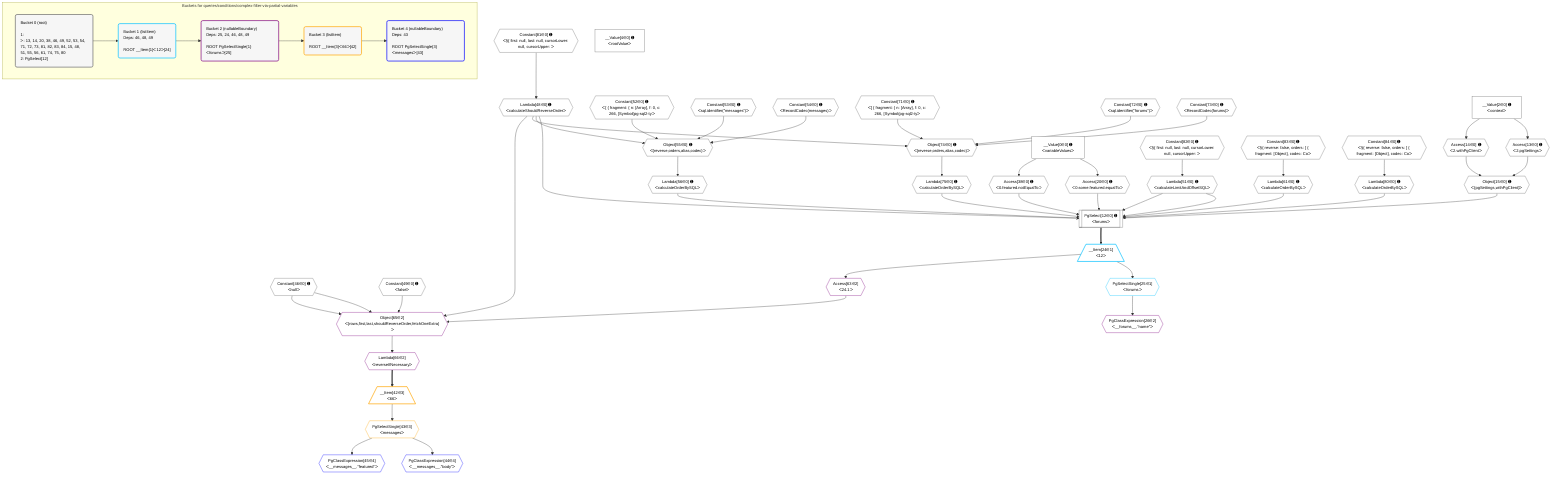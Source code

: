 %%{init: {'themeVariables': { 'fontSize': '12px'}}}%%
graph TD
    classDef path fill:#eee,stroke:#000,color:#000
    classDef plan fill:#fff,stroke-width:1px,color:#000
    classDef itemplan fill:#fff,stroke-width:2px,color:#000
    classDef unbatchedplan fill:#dff,stroke-width:1px,color:#000
    classDef sideeffectplan fill:#fcc,stroke-width:2px,color:#000
    classDef bucket fill:#f6f6f6,color:#000,stroke-width:2px,text-align:left


    %% plan dependencies
    PgSelect12[["PgSelect[12∈0] ➊<br />ᐸforumsᐳ"]]:::plan
    Object15{{"Object[15∈0] ➊<br />ᐸ{pgSettings,withPgClient}ᐳ"}}:::plan
    Access20{{"Access[20∈0] ➊<br />ᐸ0.some.featured.equalToᐳ"}}:::plan
    Access38{{"Access[38∈0] ➊<br />ᐸ0.featured.notEqualToᐳ"}}:::plan
    Lambda51{{"Lambda[51∈0] ➊<br />ᐸcalculateLimitAndOffsetSQLᐳ"}}:::plan
    Lambda56{{"Lambda[56∈0] ➊<br />ᐸcalculateOrderBySQLᐳ"}}:::plan
    Lambda61{{"Lambda[61∈0] ➊<br />ᐸcalculateOrderBySQLᐳ"}}:::plan
    Lambda48{{"Lambda[48∈0] ➊<br />ᐸcalculateShouldReverseOrderᐳ"}}:::plan
    Lambda75{{"Lambda[75∈0] ➊<br />ᐸcalculateOrderBySQLᐳ"}}:::plan
    Lambda80{{"Lambda[80∈0] ➊<br />ᐸcalculateOrderBySQLᐳ"}}:::plan
    Object15 & Access20 & Access38 & Lambda51 & Lambda56 & Lambda61 & Lambda48 & Lambda51 & Lambda75 & Lambda80 --> PgSelect12
    Object55{{"Object[55∈0] ➊<br />ᐸ{reverse,orders,alias,codec}ᐳ"}}:::plan
    Constant52{{"Constant[52∈0] ➊<br />ᐸ[ { fragment: { n: [Array], f: 0, c: 266, [Symbol(pg-sql2-tyᐳ"}}:::plan
    Constant53{{"Constant[53∈0] ➊<br />ᐸsql.identifier(”messages”)ᐳ"}}:::plan
    Constant54{{"Constant[54∈0] ➊<br />ᐸRecordCodec(messages)ᐳ"}}:::plan
    Lambda48 & Constant52 & Constant53 & Constant54 --> Object55
    Object74{{"Object[74∈0] ➊<br />ᐸ{reverse,orders,alias,codec}ᐳ"}}:::plan
    Constant71{{"Constant[71∈0] ➊<br />ᐸ[ { fragment: { n: [Array], f: 0, c: 266, [Symbol(pg-sql2-tyᐳ"}}:::plan
    Constant72{{"Constant[72∈0] ➊<br />ᐸsql.identifier(”forums”)ᐳ"}}:::plan
    Constant73{{"Constant[73∈0] ➊<br />ᐸRecordCodec(forums)ᐳ"}}:::plan
    Lambda48 & Constant71 & Constant72 & Constant73 --> Object74
    Access13{{"Access[13∈0] ➊<br />ᐸ2.pgSettingsᐳ"}}:::plan
    Access14{{"Access[14∈0] ➊<br />ᐸ2.withPgClientᐳ"}}:::plan
    Access13 & Access14 --> Object15
    __Value2["__Value[2∈0] ➊<br />ᐸcontextᐳ"]:::plan
    __Value2 --> Access13
    __Value2 --> Access14
    __Value0["__Value[0∈0] ➊<br />ᐸvariableValuesᐳ"]:::plan
    __Value0 --> Access20
    __Value0 --> Access38
    Constant81{{"Constant[81∈0] ➊<br />ᐸ§{ first: null, last: null, cursorLower: null, cursorUpper: ᐳ"}}:::plan
    Constant81 --> Lambda48
    Constant82{{"Constant[82∈0] ➊<br />ᐸ§{ first: null, last: null, cursorLower: null, cursorUpper: ᐳ"}}:::plan
    Constant82 --> Lambda51
    Object55 --> Lambda56
    Constant83{{"Constant[83∈0] ➊<br />ᐸ§{ reverse: false, orders: [ { fragment: [Object], codec: Coᐳ"}}:::plan
    Constant83 --> Lambda61
    Object74 --> Lambda75
    Constant84{{"Constant[84∈0] ➊<br />ᐸ§{ reverse: false, orders: [ { fragment: [Object], codec: Coᐳ"}}:::plan
    Constant84 --> Lambda80
    __Value4["__Value[4∈0] ➊<br />ᐸrootValueᐳ"]:::plan
    Constant46{{"Constant[46∈0] ➊<br />ᐸnullᐳ"}}:::plan
    Constant49{{"Constant[49∈0] ➊<br />ᐸfalseᐳ"}}:::plan
    __Item24[/"__Item[24∈1]<br />ᐸ12ᐳ"\]:::itemplan
    PgSelect12 ==> __Item24
    PgSelectSingle25{{"PgSelectSingle[25∈1]<br />ᐸforumsᐳ"}}:::plan
    __Item24 --> PgSelectSingle25
    Object65{{"Object[65∈2]<br />ᐸ{rows,first,last,shouldReverseOrder,fetchOneExtra}ᐳ"}}:::plan
    Access63{{"Access[63∈2]<br />ᐸ24.1ᐳ"}}:::plan
    Access63 & Constant46 & Constant46 & Lambda48 & Constant49 --> Object65
    PgClassExpression26{{"PgClassExpression[26∈2]<br />ᐸ__forums__.”name”ᐳ"}}:::plan
    PgSelectSingle25 --> PgClassExpression26
    __Item24 --> Access63
    Lambda66{{"Lambda[66∈2]<br />ᐸreverseIfNecessaryᐳ"}}:::plan
    Object65 --> Lambda66
    __Item42[/"__Item[42∈3]<br />ᐸ66ᐳ"\]:::itemplan
    Lambda66 ==> __Item42
    PgSelectSingle43{{"PgSelectSingle[43∈3]<br />ᐸmessagesᐳ"}}:::plan
    __Item42 --> PgSelectSingle43
    PgClassExpression44{{"PgClassExpression[44∈4]<br />ᐸ__messages__.”body”ᐳ"}}:::plan
    PgSelectSingle43 --> PgClassExpression44
    PgClassExpression45{{"PgClassExpression[45∈4]<br />ᐸ__messages__.”featured”ᐳ"}}:::plan
    PgSelectSingle43 --> PgClassExpression45

    %% define steps

    subgraph "Buckets for queries/conditions/complex-filter-via-partial-variables"
    Bucket0("Bucket 0 (root)<br /><br />1: <br />ᐳ: 13, 14, 20, 38, 46, 49, 52, 53, 54, 71, 72, 73, 81, 82, 83, 84, 15, 48, 51, 55, 56, 61, 74, 75, 80<br />2: PgSelect[12]"):::bucket
    classDef bucket0 stroke:#696969
    class Bucket0,__Value0,__Value2,__Value4,PgSelect12,Access13,Access14,Object15,Access20,Access38,Constant46,Lambda48,Constant49,Lambda51,Constant52,Constant53,Constant54,Object55,Lambda56,Lambda61,Constant71,Constant72,Constant73,Object74,Lambda75,Lambda80,Constant81,Constant82,Constant83,Constant84 bucket0
    Bucket1("Bucket 1 (listItem)<br />Deps: 46, 48, 49<br /><br />ROOT __Item{1}ᐸ12ᐳ[24]"):::bucket
    classDef bucket1 stroke:#00bfff
    class Bucket1,__Item24,PgSelectSingle25 bucket1
    Bucket2("Bucket 2 (nullableBoundary)<br />Deps: 25, 24, 46, 48, 49<br /><br />ROOT PgSelectSingle{1}ᐸforumsᐳ[25]"):::bucket
    classDef bucket2 stroke:#7f007f
    class Bucket2,PgClassExpression26,Access63,Object65,Lambda66 bucket2
    Bucket3("Bucket 3 (listItem)<br /><br />ROOT __Item{3}ᐸ66ᐳ[42]"):::bucket
    classDef bucket3 stroke:#ffa500
    class Bucket3,__Item42,PgSelectSingle43 bucket3
    Bucket4("Bucket 4 (nullableBoundary)<br />Deps: 43<br /><br />ROOT PgSelectSingle{3}ᐸmessagesᐳ[43]"):::bucket
    classDef bucket4 stroke:#0000ff
    class Bucket4,PgClassExpression44,PgClassExpression45 bucket4
    Bucket0 --> Bucket1
    Bucket1 --> Bucket2
    Bucket2 --> Bucket3
    Bucket3 --> Bucket4
    end
